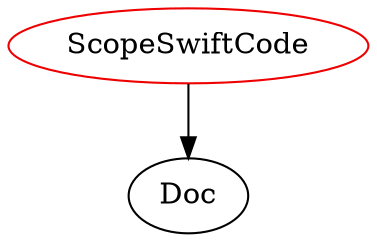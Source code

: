digraph scopeswiftcode{
ScopeSwiftCode -> Doc;
ScopeSwiftCode	[shape=oval, color=red2, label="ScopeSwiftCode"];
}
